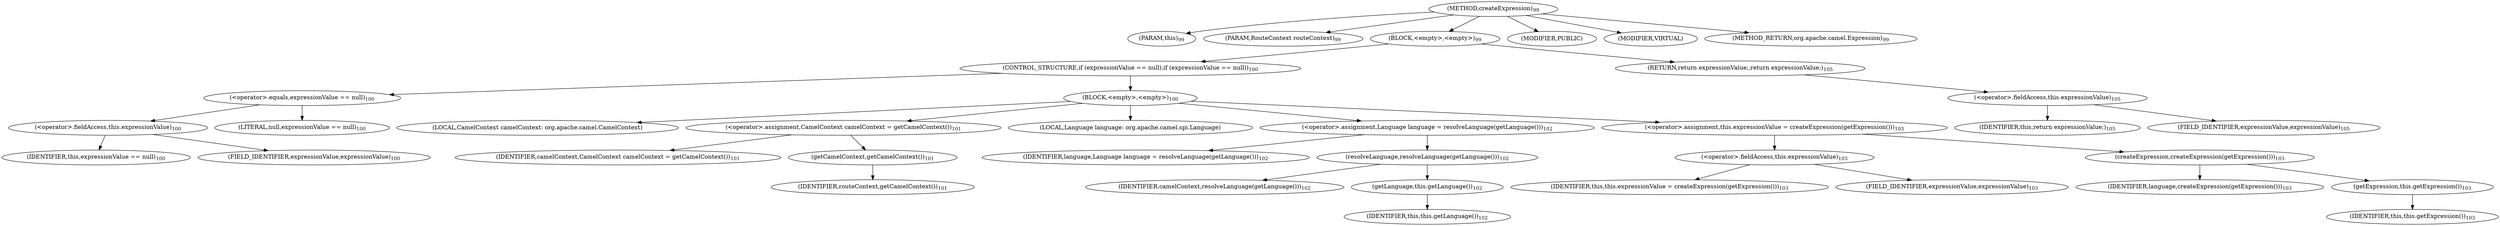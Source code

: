 digraph "createExpression" {  
"191" [label = <(METHOD,createExpression)<SUB>99</SUB>> ]
"18" [label = <(PARAM,this)<SUB>99</SUB>> ]
"192" [label = <(PARAM,RouteContext routeContext)<SUB>99</SUB>> ]
"193" [label = <(BLOCK,&lt;empty&gt;,&lt;empty&gt;)<SUB>99</SUB>> ]
"194" [label = <(CONTROL_STRUCTURE,if (expressionValue == null),if (expressionValue == null))<SUB>100</SUB>> ]
"195" [label = <(&lt;operator&gt;.equals,expressionValue == null)<SUB>100</SUB>> ]
"196" [label = <(&lt;operator&gt;.fieldAccess,this.expressionValue)<SUB>100</SUB>> ]
"197" [label = <(IDENTIFIER,this,expressionValue == null)<SUB>100</SUB>> ]
"198" [label = <(FIELD_IDENTIFIER,expressionValue,expressionValue)<SUB>100</SUB>> ]
"199" [label = <(LITERAL,null,expressionValue == null)<SUB>100</SUB>> ]
"200" [label = <(BLOCK,&lt;empty&gt;,&lt;empty&gt;)<SUB>100</SUB>> ]
"201" [label = <(LOCAL,CamelContext camelContext: org.apache.camel.CamelContext)> ]
"202" [label = <(&lt;operator&gt;.assignment,CamelContext camelContext = getCamelContext())<SUB>101</SUB>> ]
"203" [label = <(IDENTIFIER,camelContext,CamelContext camelContext = getCamelContext())<SUB>101</SUB>> ]
"204" [label = <(getCamelContext,getCamelContext())<SUB>101</SUB>> ]
"205" [label = <(IDENTIFIER,routeContext,getCamelContext())<SUB>101</SUB>> ]
"206" [label = <(LOCAL,Language language: org.apache.camel.spi.Language)> ]
"207" [label = <(&lt;operator&gt;.assignment,Language language = resolveLanguage(getLanguage()))<SUB>102</SUB>> ]
"208" [label = <(IDENTIFIER,language,Language language = resolveLanguage(getLanguage()))<SUB>102</SUB>> ]
"209" [label = <(resolveLanguage,resolveLanguage(getLanguage()))<SUB>102</SUB>> ]
"210" [label = <(IDENTIFIER,camelContext,resolveLanguage(getLanguage()))<SUB>102</SUB>> ]
"211" [label = <(getLanguage,this.getLanguage())<SUB>102</SUB>> ]
"17" [label = <(IDENTIFIER,this,this.getLanguage())<SUB>102</SUB>> ]
"212" [label = <(&lt;operator&gt;.assignment,this.expressionValue = createExpression(getExpression()))<SUB>103</SUB>> ]
"213" [label = <(&lt;operator&gt;.fieldAccess,this.expressionValue)<SUB>103</SUB>> ]
"214" [label = <(IDENTIFIER,this,this.expressionValue = createExpression(getExpression()))<SUB>103</SUB>> ]
"215" [label = <(FIELD_IDENTIFIER,expressionValue,expressionValue)<SUB>103</SUB>> ]
"216" [label = <(createExpression,createExpression(getExpression()))<SUB>103</SUB>> ]
"217" [label = <(IDENTIFIER,language,createExpression(getExpression()))<SUB>103</SUB>> ]
"218" [label = <(getExpression,this.getExpression())<SUB>103</SUB>> ]
"19" [label = <(IDENTIFIER,this,this.getExpression())<SUB>103</SUB>> ]
"219" [label = <(RETURN,return expressionValue;,return expressionValue;)<SUB>105</SUB>> ]
"220" [label = <(&lt;operator&gt;.fieldAccess,this.expressionValue)<SUB>105</SUB>> ]
"221" [label = <(IDENTIFIER,this,return expressionValue;)<SUB>105</SUB>> ]
"222" [label = <(FIELD_IDENTIFIER,expressionValue,expressionValue)<SUB>105</SUB>> ]
"223" [label = <(MODIFIER,PUBLIC)> ]
"224" [label = <(MODIFIER,VIRTUAL)> ]
"225" [label = <(METHOD_RETURN,org.apache.camel.Expression)<SUB>99</SUB>> ]
  "191" -> "18" 
  "191" -> "192" 
  "191" -> "193" 
  "191" -> "223" 
  "191" -> "224" 
  "191" -> "225" 
  "193" -> "194" 
  "193" -> "219" 
  "194" -> "195" 
  "194" -> "200" 
  "195" -> "196" 
  "195" -> "199" 
  "196" -> "197" 
  "196" -> "198" 
  "200" -> "201" 
  "200" -> "202" 
  "200" -> "206" 
  "200" -> "207" 
  "200" -> "212" 
  "202" -> "203" 
  "202" -> "204" 
  "204" -> "205" 
  "207" -> "208" 
  "207" -> "209" 
  "209" -> "210" 
  "209" -> "211" 
  "211" -> "17" 
  "212" -> "213" 
  "212" -> "216" 
  "213" -> "214" 
  "213" -> "215" 
  "216" -> "217" 
  "216" -> "218" 
  "218" -> "19" 
  "219" -> "220" 
  "220" -> "221" 
  "220" -> "222" 
}
